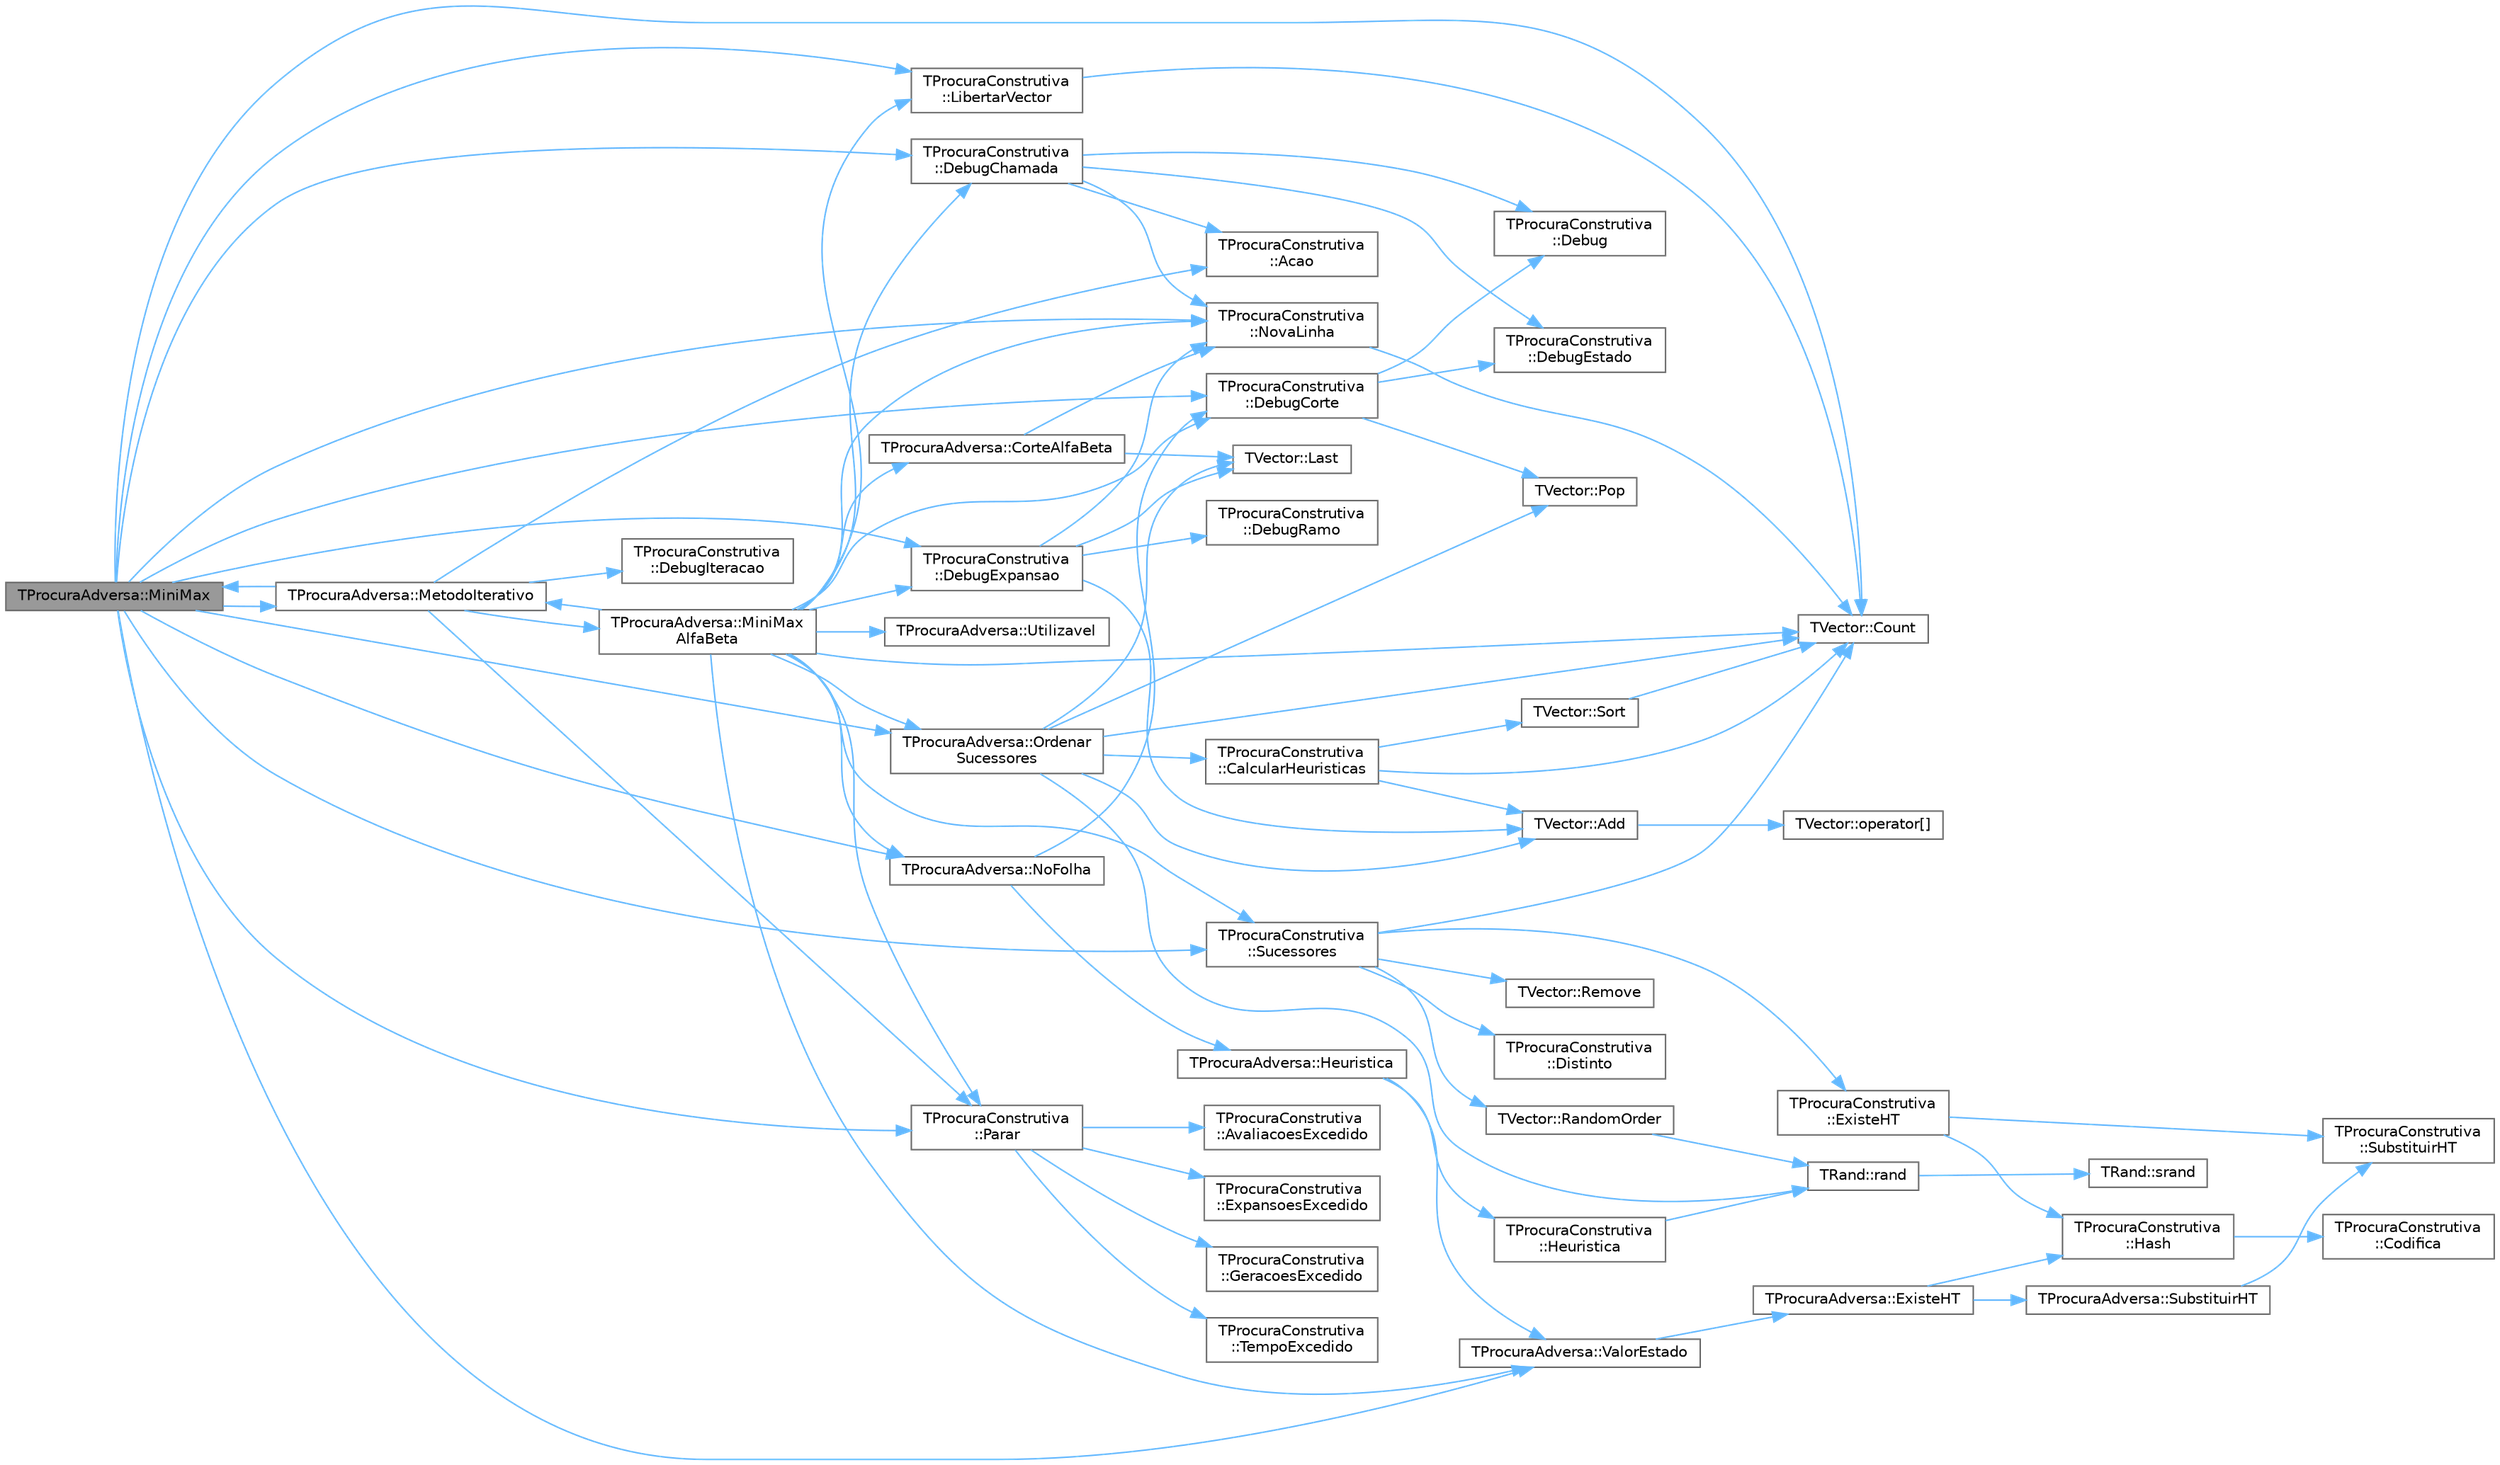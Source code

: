 digraph "TProcuraAdversa::MiniMax"
{
 // LATEX_PDF_SIZE
  bgcolor="transparent";
  edge [fontname=Helvetica,fontsize=10,labelfontname=Helvetica,labelfontsize=10];
  node [fontname=Helvetica,fontsize=10,shape=box,height=0.2,width=0.4];
  rankdir="LR";
  Node1 [id="Node000001",label="TProcuraAdversa::MiniMax",height=0.2,width=0.4,color="gray40", fillcolor="grey60", style="filled", fontcolor="black",tooltip="retorna o valor do estado actual, apos procura de profundidade nivel"];
  Node1 -> Node2 [id="edge81_Node000001_Node000002",color="steelblue1",style="solid",tooltip=" "];
  Node2 [id="Node000002",label="TVector::Count",height=0.2,width=0.4,color="grey40", fillcolor="white", style="filled",URL="$classTVector.html#a427bf294df0ee2bf96e30d278c08389f",tooltip=" "];
  Node1 -> Node3 [id="edge82_Node000001_Node000003",color="steelblue1",style="solid",tooltip=" "];
  Node3 [id="Node000003",label="TProcuraConstrutiva\l::DebugChamada",height=0.2,width=0.4,color="grey40", fillcolor="white", style="filled",URL="$classTProcuraConstrutiva.html#a6962c0cf7350a211ae74b00768d9c232",tooltip=" "];
  Node3 -> Node4 [id="edge83_Node000003_Node000004",color="steelblue1",style="solid",tooltip=" "];
  Node4 [id="Node000004",label="TProcuraConstrutiva\l::Acao",height=0.2,width=0.4,color="grey40", fillcolor="white", style="filled",URL="$group__RedefinicaoSugerida.html#gacbc6e34f3a403d26d806f37b5cd739f6",tooltip="Retorna a ação (movimento, passo, jogada, lance, etc.) que gerou o sucessor."];
  Node3 -> Node5 [id="edge84_Node000003_Node000005",color="steelblue1",style="solid",tooltip=" "];
  Node5 [id="Node000005",label="TProcuraConstrutiva\l::Debug",height=0.2,width=0.4,color="grey40", fillcolor="white", style="filled",URL="$group__RedefinicaoSugerida.html#ga6bb2ece76e931695c9e32df7ca7143aa",tooltip="Mostra o estado no ecrã, para debug."];
  Node3 -> Node6 [id="edge85_Node000003_Node000006",color="steelblue1",style="solid",tooltip=" "];
  Node6 [id="Node000006",label="TProcuraConstrutiva\l::DebugEstado",height=0.2,width=0.4,color="grey40", fillcolor="white", style="filled",URL="$classTProcuraConstrutiva.html#a3c5b2743566153ca9d45e875106e548b",tooltip=" "];
  Node3 -> Node7 [id="edge86_Node000003_Node000007",color="steelblue1",style="solid",tooltip=" "];
  Node7 [id="Node000007",label="TProcuraConstrutiva\l::NovaLinha",height=0.2,width=0.4,color="grey40", fillcolor="white", style="filled",URL="$classTProcuraConstrutiva.html#a7426b2abb333f77ef5d00ae46d5f2d32",tooltip=" "];
  Node7 -> Node2 [id="edge87_Node000007_Node000002",color="steelblue1",style="solid",tooltip=" "];
  Node1 -> Node8 [id="edge88_Node000001_Node000008",color="steelblue1",style="solid",tooltip=" "];
  Node8 [id="Node000008",label="TProcuraConstrutiva\l::DebugCorte",height=0.2,width=0.4,color="grey40", fillcolor="white", style="filled",URL="$classTProcuraConstrutiva.html#a042ab47715ba45d53a86413415ea95fd",tooltip=" "];
  Node8 -> Node5 [id="edge89_Node000008_Node000005",color="steelblue1",style="solid",tooltip=" "];
  Node8 -> Node6 [id="edge90_Node000008_Node000006",color="steelblue1",style="solid",tooltip=" "];
  Node8 -> Node9 [id="edge91_Node000008_Node000009",color="steelblue1",style="solid",tooltip=" "];
  Node9 [id="Node000009",label="TVector::Pop",height=0.2,width=0.4,color="grey40", fillcolor="white", style="filled",URL="$classTVector.html#a3249913626d54e46b07e168ce1f05d87",tooltip=" "];
  Node1 -> Node10 [id="edge92_Node000001_Node000010",color="steelblue1",style="solid",tooltip=" "];
  Node10 [id="Node000010",label="TProcuraConstrutiva\l::DebugExpansao",height=0.2,width=0.4,color="grey40", fillcolor="white", style="filled",URL="$classTProcuraConstrutiva.html#ad02feccb0f347d9a475ed1b883cc12aa",tooltip=" "];
  Node10 -> Node11 [id="edge93_Node000010_Node000011",color="steelblue1",style="solid",tooltip=" "];
  Node11 [id="Node000011",label="TVector::Add",height=0.2,width=0.4,color="grey40", fillcolor="white", style="filled",URL="$classTVector.html#a21e44df6bc9513d711e2047abc5abf3d",tooltip=" "];
  Node11 -> Node12 [id="edge94_Node000011_Node000012",color="steelblue1",style="solid",tooltip=" "];
  Node12 [id="Node000012",label="TVector::operator[]",height=0.2,width=0.4,color="grey40", fillcolor="white", style="filled",URL="$classTVector.html#a372a42fd7c4a94fee43db36d6a339b33",tooltip=" "];
  Node10 -> Node13 [id="edge95_Node000010_Node000013",color="steelblue1",style="solid",tooltip=" "];
  Node13 [id="Node000013",label="TProcuraConstrutiva\l::DebugRamo",height=0.2,width=0.4,color="grey40", fillcolor="white", style="filled",URL="$classTProcuraConstrutiva.html#a1784cd5198a6cb0ae7ad763af9982120",tooltip=" "];
  Node10 -> Node14 [id="edge96_Node000010_Node000014",color="steelblue1",style="solid",tooltip=" "];
  Node14 [id="Node000014",label="TVector::Last",height=0.2,width=0.4,color="grey40", fillcolor="white", style="filled",URL="$classTVector.html#aa304d639c79ef2842f9951846c6292e3",tooltip=" "];
  Node10 -> Node7 [id="edge97_Node000010_Node000007",color="steelblue1",style="solid",tooltip=" "];
  Node1 -> Node15 [id="edge98_Node000001_Node000015",color="steelblue1",style="solid",tooltip=" "];
  Node15 [id="Node000015",label="TProcuraConstrutiva\l::LibertarVector",height=0.2,width=0.4,color="grey40", fillcolor="white", style="filled",URL="$classTProcuraConstrutiva.html#a976f17b2b53ce9ffc7d1795d291262df",tooltip=" "];
  Node15 -> Node2 [id="edge99_Node000015_Node000002",color="steelblue1",style="solid",tooltip=" "];
  Node1 -> Node16 [id="edge100_Node000001_Node000016",color="steelblue1",style="solid",tooltip=" "];
  Node16 [id="Node000016",label="TProcuraAdversa::MetodoIterativo",height=0.2,width=0.4,color="grey40", fillcolor="white", style="filled",URL="$classTProcuraAdversa.html#a7c4153974c32753901326271fee90197",tooltip="iteração, aumentando o nível progressivamente"];
  Node16 -> Node4 [id="edge101_Node000016_Node000004",color="steelblue1",style="solid",tooltip=" "];
  Node16 -> Node17 [id="edge102_Node000016_Node000017",color="steelblue1",style="solid",tooltip=" "];
  Node17 [id="Node000017",label="TProcuraConstrutiva\l::DebugIteracao",height=0.2,width=0.4,color="grey40", fillcolor="white", style="filled",URL="$classTProcuraConstrutiva.html#ae464aeb16628493409e4d88cede9a9e7",tooltip=" "];
  Node16 -> Node1 [id="edge103_Node000016_Node000001",color="steelblue1",style="solid",tooltip=" "];
  Node16 -> Node18 [id="edge104_Node000016_Node000018",color="steelblue1",style="solid",tooltip=" "];
  Node18 [id="Node000018",label="TProcuraAdversa::MiniMax\lAlfaBeta",height=0.2,width=0.4,color="grey40", fillcolor="white", style="filled",URL="$classTProcuraAdversa.html#adb3f857b1c8b3ee26682e335dc6ed601",tooltip="retorna o valor do estado actual, apos procura de profundidade nivel. Idêntico a MiniMax"];
  Node18 -> Node19 [id="edge105_Node000018_Node000019",color="steelblue1",style="solid",tooltip=" "];
  Node19 [id="Node000019",label="TProcuraAdversa::CorteAlfaBeta",height=0.2,width=0.4,color="grey40", fillcolor="white", style="filled",URL="$classTProcuraAdversa.html#a816a0a735f6f4379338a330e0ff19fa5",tooltip="verifica se há um corte alfa/beta, atualizando alfa e beta"];
  Node19 -> Node14 [id="edge106_Node000019_Node000014",color="steelblue1",style="solid",tooltip=" "];
  Node19 -> Node7 [id="edge107_Node000019_Node000007",color="steelblue1",style="solid",tooltip=" "];
  Node18 -> Node2 [id="edge108_Node000018_Node000002",color="steelblue1",style="solid",tooltip=" "];
  Node18 -> Node3 [id="edge109_Node000018_Node000003",color="steelblue1",style="solid",tooltip=" "];
  Node18 -> Node8 [id="edge110_Node000018_Node000008",color="steelblue1",style="solid",tooltip=" "];
  Node18 -> Node10 [id="edge111_Node000018_Node000010",color="steelblue1",style="solid",tooltip=" "];
  Node18 -> Node15 [id="edge112_Node000018_Node000015",color="steelblue1",style="solid",tooltip=" "];
  Node18 -> Node16 [id="edge113_Node000018_Node000016",color="steelblue1",style="solid",tooltip=" "];
  Node18 -> Node20 [id="edge114_Node000018_Node000020",color="steelblue1",style="solid",tooltip=" "];
  Node20 [id="Node000020",label="TProcuraAdversa::NoFolha",height=0.2,width=0.4,color="grey40", fillcolor="white", style="filled",URL="$classTProcuraAdversa.html#a01ed7d4718647eb52723ecffaf68aa4b",tooltip="fim da procura, por corte de nível (ou não haver sucessores), retornar heurística"];
  Node20 -> Node8 [id="edge115_Node000020_Node000008",color="steelblue1",style="solid",tooltip=" "];
  Node20 -> Node21 [id="edge116_Node000020_Node000021",color="steelblue1",style="solid",tooltip=" "];
  Node21 [id="Node000021",label="TProcuraAdversa::Heuristica",height=0.2,width=0.4,color="grey40", fillcolor="white", style="filled",URL="$classTProcuraAdversa.html#a75e148ba0a922339333940828366aed6",tooltip="chamar após calcular a heurística (grava o valor, dependendo da parametrização)"];
  Node21 -> Node22 [id="edge117_Node000021_Node000022",color="steelblue1",style="solid",tooltip=" "];
  Node22 [id="Node000022",label="TProcuraConstrutiva\l::Heuristica",height=0.2,width=0.4,color="grey40", fillcolor="white", style="filled",URL="$group__RedefinicaoSugerida.html#ga0e8bb1bd33683545dc4f8f6329548b40",tooltip="Função para calcular quanto falta para o final, o valor da heurística."];
  Node22 -> Node23 [id="edge118_Node000022_Node000023",color="steelblue1",style="solid",tooltip=" "];
  Node23 [id="Node000023",label="TRand::rand",height=0.2,width=0.4,color="grey40", fillcolor="white", style="filled",URL="$classTRand.html#a8f8ec155d796c5586198ac75eb966d4f",tooltip=" "];
  Node23 -> Node24 [id="edge119_Node000023_Node000024",color="steelblue1",style="solid",tooltip=" "];
  Node24 [id="Node000024",label="TRand::srand",height=0.2,width=0.4,color="grey40", fillcolor="white", style="filled",URL="$classTRand.html#ad0b319d6f58ab6820b001b4e3d3ae245",tooltip=" "];
  Node21 -> Node25 [id="edge120_Node000021_Node000025",color="steelblue1",style="solid",tooltip=" "];
  Node25 [id="Node000025",label="TProcuraAdversa::ValorEstado",height=0.2,width=0.4,color="grey40", fillcolor="white", style="filled",URL="$classTProcuraAdversa.html#a9c95c246b28345f0d515a9083ffd646d",tooltip="ler ou gravar o melhor valor conhecido"];
  Node25 -> Node26 [id="edge121_Node000025_Node000026",color="steelblue1",style="solid",tooltip=" "];
  Node26 [id="Node000026",label="TProcuraAdversa::ExisteHT",height=0.2,width=0.4,color="grey40", fillcolor="white", style="filled",URL="$classTProcuraAdversa.html#ad01434aae577cafdb636f82ba2815215",tooltip=" "];
  Node26 -> Node27 [id="edge122_Node000026_Node000027",color="steelblue1",style="solid",tooltip=" "];
  Node27 [id="Node000027",label="TProcuraConstrutiva\l::Hash",height=0.2,width=0.4,color="grey40", fillcolor="white", style="filled",URL="$classTProcuraConstrutiva.html#a70375188a6ee7775bc842a3e64f8e35c",tooltip=" "];
  Node27 -> Node28 [id="edge123_Node000027_Node000028",color="steelblue1",style="solid",tooltip=" "];
  Node28 [id="Node000028",label="TProcuraConstrutiva\l::Codifica",height=0.2,width=0.4,color="grey40", fillcolor="white", style="filled",URL="$group__RedefinicaoSugerida.html#ga5ff46e85c8f1394c2502f17025284c11",tooltip="Codifica o estado para um vetor de inteiros de 64 bits."];
  Node26 -> Node29 [id="edge124_Node000026_Node000029",color="steelblue1",style="solid",tooltip=" "];
  Node29 [id="Node000029",label="TProcuraAdversa::SubstituirHT",height=0.2,width=0.4,color="grey40", fillcolor="white", style="filled",URL="$classTProcuraAdversa.html#ab13f514d86e599dc15a682e6a6199987",tooltip=" "];
  Node29 -> Node30 [id="edge125_Node000029_Node000030",color="steelblue1",style="solid",tooltip=" "];
  Node30 [id="Node000030",label="TProcuraConstrutiva\l::SubstituirHT",height=0.2,width=0.4,color="grey40", fillcolor="white", style="filled",URL="$classTProcuraConstrutiva.html#a99b7a74f16f5a1b63b12bf629b902057",tooltip=" "];
  Node18 -> Node7 [id="edge126_Node000018_Node000007",color="steelblue1",style="solid",tooltip=" "];
  Node18 -> Node31 [id="edge127_Node000018_Node000031",color="steelblue1",style="solid",tooltip=" "];
  Node31 [id="Node000031",label="TProcuraAdversa::Ordenar\lSucessores",height=0.2,width=0.4,color="grey40", fillcolor="white", style="filled",URL="$classTProcuraAdversa.html#a369a3b5182150b22fd6deb0d46916d49",tooltip=" "];
  Node31 -> Node11 [id="edge128_Node000031_Node000011",color="steelblue1",style="solid",tooltip=" "];
  Node31 -> Node32 [id="edge129_Node000031_Node000032",color="steelblue1",style="solid",tooltip=" "];
  Node32 [id="Node000032",label="TProcuraConstrutiva\l::CalcularHeuristicas",height=0.2,width=0.4,color="grey40", fillcolor="white", style="filled",URL="$classTProcuraConstrutiva.html#a640e74c9b6cd340761db671438ad679e",tooltip=" "];
  Node32 -> Node11 [id="edge130_Node000032_Node000011",color="steelblue1",style="solid",tooltip=" "];
  Node32 -> Node2 [id="edge131_Node000032_Node000002",color="steelblue1",style="solid",tooltip=" "];
  Node32 -> Node33 [id="edge132_Node000032_Node000033",color="steelblue1",style="solid",tooltip=" "];
  Node33 [id="Node000033",label="TVector::Sort",height=0.2,width=0.4,color="grey40", fillcolor="white", style="filled",URL="$classTVector.html#ab5f765b4c8271e597e2005757ed52138",tooltip=" "];
  Node33 -> Node2 [id="edge133_Node000033_Node000002",color="steelblue1",style="solid",tooltip=" "];
  Node31 -> Node2 [id="edge134_Node000031_Node000002",color="steelblue1",style="solid",tooltip=" "];
  Node31 -> Node14 [id="edge135_Node000031_Node000014",color="steelblue1",style="solid",tooltip=" "];
  Node31 -> Node9 [id="edge136_Node000031_Node000009",color="steelblue1",style="solid",tooltip=" "];
  Node31 -> Node23 [id="edge137_Node000031_Node000023",color="steelblue1",style="solid",tooltip=" "];
  Node18 -> Node34 [id="edge138_Node000018_Node000034",color="steelblue1",style="solid",tooltip=" "];
  Node34 [id="Node000034",label="TProcuraConstrutiva\l::Parar",height=0.2,width=0.4,color="grey40", fillcolor="white", style="filled",URL="$group__RedefinicaoOpcional.html#gaed4543b865993696a193d101e925b5b1",tooltip="Verifica se a procura deve ser interrompida."];
  Node34 -> Node35 [id="edge139_Node000034_Node000035",color="steelblue1",style="solid",tooltip=" "];
  Node35 [id="Node000035",label="TProcuraConstrutiva\l::AvaliacoesExcedido",height=0.2,width=0.4,color="grey40", fillcolor="white", style="filled",URL="$classTProcuraConstrutiva.html#ae69f7bb250c61cd3b73d85a3a2305600",tooltip=" "];
  Node34 -> Node36 [id="edge140_Node000034_Node000036",color="steelblue1",style="solid",tooltip=" "];
  Node36 [id="Node000036",label="TProcuraConstrutiva\l::ExpansoesExcedido",height=0.2,width=0.4,color="grey40", fillcolor="white", style="filled",URL="$classTProcuraConstrutiva.html#ab0c0a5578bb6fce9ea175f1646871212",tooltip=" "];
  Node34 -> Node37 [id="edge141_Node000034_Node000037",color="steelblue1",style="solid",tooltip=" "];
  Node37 [id="Node000037",label="TProcuraConstrutiva\l::GeracoesExcedido",height=0.2,width=0.4,color="grey40", fillcolor="white", style="filled",URL="$classTProcuraConstrutiva.html#a210ebf6bc971e86c845f7bbade1ca4c6",tooltip=" "];
  Node34 -> Node38 [id="edge142_Node000034_Node000038",color="steelblue1",style="solid",tooltip=" "];
  Node38 [id="Node000038",label="TProcuraConstrutiva\l::TempoExcedido",height=0.2,width=0.4,color="grey40", fillcolor="white", style="filled",URL="$classTProcuraConstrutiva.html#a1d844f9591ce201c48e38024a92887f4",tooltip=" "];
  Node18 -> Node39 [id="edge143_Node000018_Node000039",color="steelblue1",style="solid",tooltip=" "];
  Node39 [id="Node000039",label="TProcuraConstrutiva\l::Sucessores",height=0.2,width=0.4,color="grey40", fillcolor="white", style="filled",URL="$group__RedefinicaoMandatoria.html#ga0a13570d2f5a21296e3c10c2780e170c",tooltip="Coloca em sucessores a lista de estados sucessores."];
  Node39 -> Node2 [id="edge144_Node000039_Node000002",color="steelblue1",style="solid",tooltip=" "];
  Node39 -> Node40 [id="edge145_Node000039_Node000040",color="steelblue1",style="solid",tooltip=" "];
  Node40 [id="Node000040",label="TProcuraConstrutiva\l::Distinto",height=0.2,width=0.4,color="grey40", fillcolor="white", style="filled",URL="$group__RedefinicaoOpcional.html#ga1cf2a30e496ea869e85a9d60b4d469e9",tooltip="Verifica se o estado actual distinto do fornecido."];
  Node39 -> Node41 [id="edge146_Node000039_Node000041",color="steelblue1",style="solid",tooltip=" "];
  Node41 [id="Node000041",label="TProcuraConstrutiva\l::ExisteHT",height=0.2,width=0.4,color="grey40", fillcolor="white", style="filled",URL="$classTProcuraConstrutiva.html#ad7857beab462b4b09a37e70cc9c787ac",tooltip=" "];
  Node41 -> Node27 [id="edge147_Node000041_Node000027",color="steelblue1",style="solid",tooltip=" "];
  Node41 -> Node30 [id="edge148_Node000041_Node000030",color="steelblue1",style="solid",tooltip=" "];
  Node39 -> Node42 [id="edge149_Node000039_Node000042",color="steelblue1",style="solid",tooltip=" "];
  Node42 [id="Node000042",label="TVector::RandomOrder",height=0.2,width=0.4,color="grey40", fillcolor="white", style="filled",URL="$classTVector.html#a747a4587a9dc84f7ac16331df242471f",tooltip=" "];
  Node42 -> Node23 [id="edge150_Node000042_Node000023",color="steelblue1",style="solid",tooltip=" "];
  Node39 -> Node43 [id="edge151_Node000039_Node000043",color="steelblue1",style="solid",tooltip=" "];
  Node43 [id="Node000043",label="TVector::Remove",height=0.2,width=0.4,color="grey40", fillcolor="white", style="filled",URL="$classTVector.html#a8b6dd0098ec1c4f1291e003665eeeee8",tooltip=" "];
  Node18 -> Node44 [id="edge152_Node000018_Node000044",color="steelblue1",style="solid",tooltip=" "];
  Node44 [id="Node000044",label="TProcuraAdversa::Utilizavel",height=0.2,width=0.4,color="grey40", fillcolor="white", style="filled",URL="$classTProcuraAdversa.html#ac419ad4d242b6789e5ed03431f0cbc4a",tooltip="ver se o valor obtido é utilizável no contexto atual"];
  Node18 -> Node25 [id="edge153_Node000018_Node000025",color="steelblue1",style="solid",tooltip=" "];
  Node16 -> Node34 [id="edge154_Node000016_Node000034",color="steelblue1",style="solid",tooltip=" "];
  Node1 -> Node20 [id="edge155_Node000001_Node000020",color="steelblue1",style="solid",tooltip=" "];
  Node1 -> Node7 [id="edge156_Node000001_Node000007",color="steelblue1",style="solid",tooltip=" "];
  Node1 -> Node31 [id="edge157_Node000001_Node000031",color="steelblue1",style="solid",tooltip=" "];
  Node1 -> Node34 [id="edge158_Node000001_Node000034",color="steelblue1",style="solid",tooltip=" "];
  Node1 -> Node39 [id="edge159_Node000001_Node000039",color="steelblue1",style="solid",tooltip=" "];
  Node1 -> Node25 [id="edge160_Node000001_Node000025",color="steelblue1",style="solid",tooltip=" "];
}
